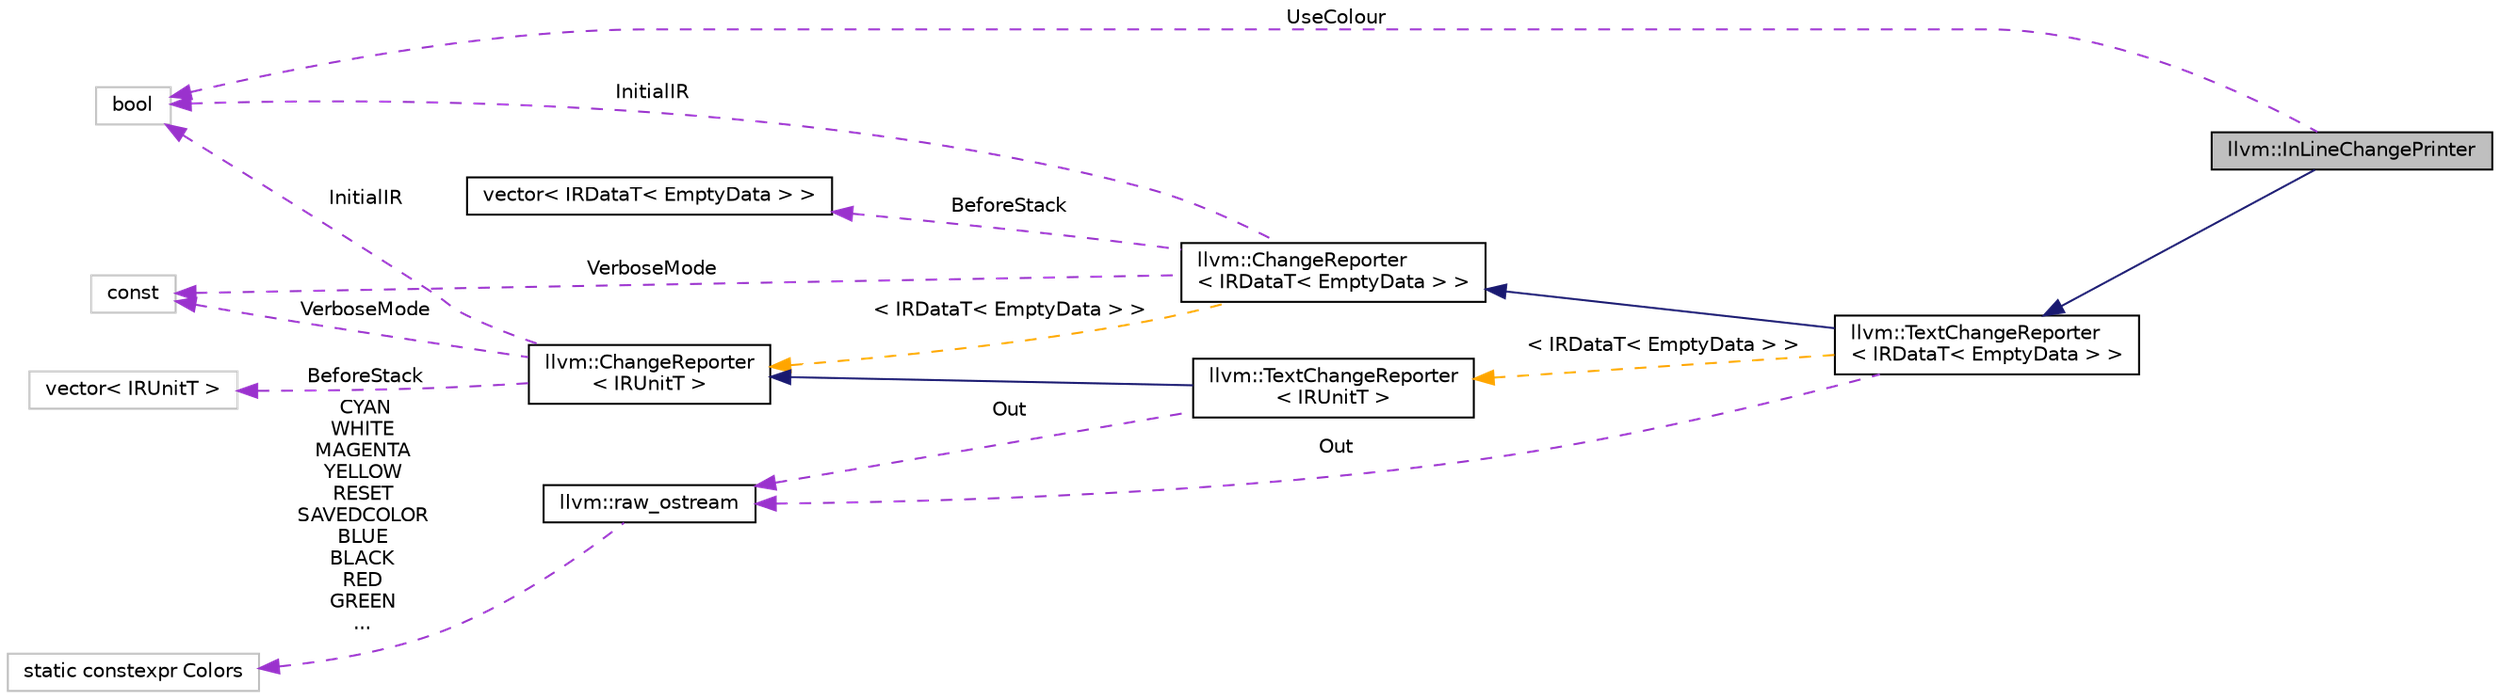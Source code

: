 digraph "llvm::InLineChangePrinter"
{
 // LATEX_PDF_SIZE
  bgcolor="transparent";
  edge [fontname="Helvetica",fontsize="10",labelfontname="Helvetica",labelfontsize="10"];
  node [fontname="Helvetica",fontsize="10",shape=record];
  rankdir="LR";
  Node1 [label="llvm::InLineChangePrinter",height=0.2,width=0.4,color="black", fillcolor="grey75", style="filled", fontcolor="black",tooltip=" "];
  Node2 -> Node1 [dir="back",color="midnightblue",fontsize="10",style="solid",fontname="Helvetica"];
  Node2 [label="llvm::TextChangeReporter\l\< IRDataT\< EmptyData \> \>",height=0.2,width=0.4,color="black",URL="$classllvm_1_1TextChangeReporter.html",tooltip=" "];
  Node3 -> Node2 [dir="back",color="midnightblue",fontsize="10",style="solid",fontname="Helvetica"];
  Node3 [label="llvm::ChangeReporter\l\< IRDataT\< EmptyData \> \>",height=0.2,width=0.4,color="black",URL="$classllvm_1_1ChangeReporter.html",tooltip=" "];
  Node4 -> Node3 [dir="back",color="darkorchid3",fontsize="10",style="dashed",label=" InitialIR" ,fontname="Helvetica"];
  Node4 [label="bool",height=0.2,width=0.4,color="grey75",tooltip=" "];
  Node5 -> Node3 [dir="back",color="darkorchid3",fontsize="10",style="dashed",label=" VerboseMode" ,fontname="Helvetica"];
  Node5 [label="const",height=0.2,width=0.4,color="grey75",tooltip=" "];
  Node6 -> Node3 [dir="back",color="darkorchid3",fontsize="10",style="dashed",label=" BeforeStack" ,fontname="Helvetica"];
  Node6 [label="vector\< IRDataT\< EmptyData \> \>",height=0.2,width=0.4,color="black",URL="$classstd_1_1vector_3_01IRDataT_3_01EmptyData_01_4_01_4.html",tooltip=" "];
  Node7 -> Node3 [dir="back",color="orange",fontsize="10",style="dashed",label=" \< IRDataT\< EmptyData \> \>" ,fontname="Helvetica"];
  Node7 [label="llvm::ChangeReporter\l\< IRUnitT \>",height=0.2,width=0.4,color="black",URL="$classllvm_1_1ChangeReporter.html",tooltip=" "];
  Node8 -> Node7 [dir="back",color="darkorchid3",fontsize="10",style="dashed",label=" BeforeStack" ,fontname="Helvetica"];
  Node8 [label="vector\< IRUnitT \>",height=0.2,width=0.4,color="grey75",tooltip=" "];
  Node4 -> Node7 [dir="back",color="darkorchid3",fontsize="10",style="dashed",label=" InitialIR" ,fontname="Helvetica"];
  Node5 -> Node7 [dir="back",color="darkorchid3",fontsize="10",style="dashed",label=" VerboseMode" ,fontname="Helvetica"];
  Node9 -> Node2 [dir="back",color="darkorchid3",fontsize="10",style="dashed",label=" Out" ,fontname="Helvetica"];
  Node9 [label="llvm::raw_ostream",height=0.2,width=0.4,color="black",URL="$classllvm_1_1raw__ostream.html",tooltip="This class implements an extremely fast bulk output stream that can only output to a stream."];
  Node10 -> Node9 [dir="back",color="darkorchid3",fontsize="10",style="dashed",label=" CYAN\nWHITE\nMAGENTA\nYELLOW\nRESET\nSAVEDCOLOR\nBLUE\nBLACK\nRED\nGREEN\n..." ,fontname="Helvetica"];
  Node10 [label="static constexpr Colors",height=0.2,width=0.4,color="grey75",tooltip=" "];
  Node11 -> Node2 [dir="back",color="orange",fontsize="10",style="dashed",label=" \< IRDataT\< EmptyData \> \>" ,fontname="Helvetica"];
  Node11 [label="llvm::TextChangeReporter\l\< IRUnitT \>",height=0.2,width=0.4,color="black",URL="$classllvm_1_1TextChangeReporter.html",tooltip=" "];
  Node7 -> Node11 [dir="back",color="midnightblue",fontsize="10",style="solid",fontname="Helvetica"];
  Node9 -> Node11 [dir="back",color="darkorchid3",fontsize="10",style="dashed",label=" Out" ,fontname="Helvetica"];
  Node4 -> Node1 [dir="back",color="darkorchid3",fontsize="10",style="dashed",label=" UseColour" ,fontname="Helvetica"];
}
